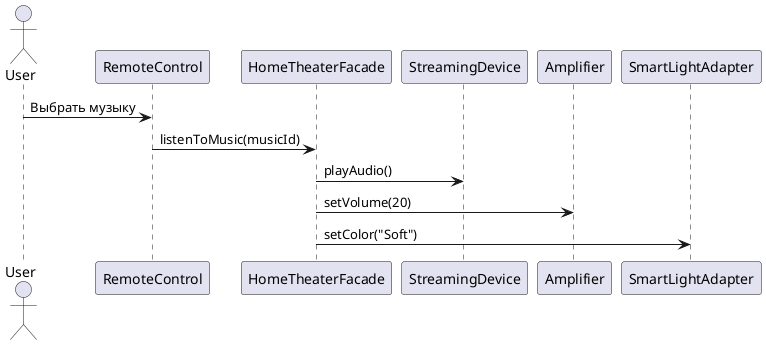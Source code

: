 @startuml
actor User
participant RemoteControl
participant HomeTheaterFacade
participant StreamingDevice
participant Amplifier
participant SmartLightAdapter

User -> RemoteControl: Выбрать музыку
RemoteControl -> HomeTheaterFacade: listenToMusic(musicId)
HomeTheaterFacade -> StreamingDevice: playAudio()
HomeTheaterFacade -> Amplifier: setVolume(20)
HomeTheaterFacade -> SmartLightAdapter: setColor("Soft")
@enduml
